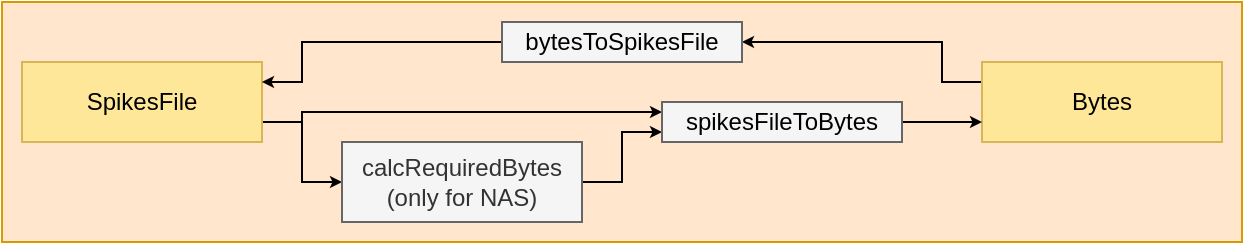<mxfile version="20.2.3" type="device"><diagram id="gbdoHG7DYoObafA8qy7z" name="Page-1"><mxGraphModel dx="2150" dy="1424" grid="1" gridSize="10" guides="1" tooltips="1" connect="1" arrows="1" fold="1" page="1" pageScale="1" pageWidth="1169" pageHeight="827" math="0" shadow="0"><root><mxCell id="0"/><mxCell id="1" parent="0"/><mxCell id="UP5ydABZrqn7t4kfzbVr-8" value="" style="rounded=0;whiteSpace=wrap;html=1;fillColor=#FFE6CC;strokeColor=#d79b00;" parent="1" vertex="1"><mxGeometry x="-10" y="-30" width="620" height="120" as="geometry"/></mxCell><mxCell id="DDIJdtxQdHWT2jNe6j0p-18" style="edgeStyle=orthogonalEdgeStyle;rounded=0;orthogonalLoop=1;jettySize=auto;html=1;exitX=1;exitY=0.75;exitDx=0;exitDy=0;entryX=0;entryY=0.5;entryDx=0;entryDy=0;endSize=3;" edge="1" parent="1" source="EBVxOFxFJdW29AptssY--1" target="DDIJdtxQdHWT2jNe6j0p-1"><mxGeometry relative="1" as="geometry"/></mxCell><mxCell id="DDIJdtxQdHWT2jNe6j0p-20" style="edgeStyle=orthogonalEdgeStyle;rounded=0;orthogonalLoop=1;jettySize=auto;html=1;exitX=1;exitY=0.75;exitDx=0;exitDy=0;entryX=0;entryY=0.25;entryDx=0;entryDy=0;endSize=3;" edge="1" parent="1" source="EBVxOFxFJdW29AptssY--1" target="DDIJdtxQdHWT2jNe6j0p-8"><mxGeometry relative="1" as="geometry"><Array as="points"><mxPoint x="140" y="30"/><mxPoint x="140" y="25"/></Array></mxGeometry></mxCell><mxCell id="EBVxOFxFJdW29AptssY--1" value="SpikesFile" style="rounded=0;whiteSpace=wrap;html=1;fillColor=#FFE799;strokeColor=#d6b656;" parent="1" vertex="1"><mxGeometry width="120" height="40" as="geometry"/></mxCell><mxCell id="DDIJdtxQdHWT2jNe6j0p-22" style="edgeStyle=orthogonalEdgeStyle;rounded=0;orthogonalLoop=1;jettySize=auto;html=1;exitX=0;exitY=0.25;exitDx=0;exitDy=0;entryX=1;entryY=0.5;entryDx=0;entryDy=0;endSize=3;" edge="1" parent="1" source="EBVxOFxFJdW29AptssY--3" target="DDIJdtxQdHWT2jNe6j0p-9"><mxGeometry relative="1" as="geometry"><Array as="points"><mxPoint x="460" y="10"/><mxPoint x="460" y="-10"/></Array></mxGeometry></mxCell><mxCell id="EBVxOFxFJdW29AptssY--3" value="Bytes" style="rounded=0;whiteSpace=wrap;html=1;fillColor=#FFE799;strokeColor=#d6b656;" parent="1" vertex="1"><mxGeometry x="480" width="120" height="40" as="geometry"/></mxCell><mxCell id="DDIJdtxQdHWT2jNe6j0p-21" style="edgeStyle=orthogonalEdgeStyle;rounded=0;orthogonalLoop=1;jettySize=auto;html=1;exitX=1;exitY=0.5;exitDx=0;exitDy=0;entryX=0;entryY=0.75;entryDx=0;entryDy=0;endSize=3;" edge="1" parent="1" source="DDIJdtxQdHWT2jNe6j0p-1" target="DDIJdtxQdHWT2jNe6j0p-8"><mxGeometry relative="1" as="geometry"/></mxCell><mxCell id="DDIJdtxQdHWT2jNe6j0p-1" value="calcRequiredBytes&lt;br&gt;(only for NAS)" style="rounded=0;whiteSpace=wrap;html=1;fillColor=#f5f5f5;strokeColor=#666666;fontColor=#333333;" vertex="1" parent="1"><mxGeometry x="160" y="40" width="120" height="40" as="geometry"/></mxCell><mxCell id="DDIJdtxQdHWT2jNe6j0p-15" style="edgeStyle=orthogonalEdgeStyle;rounded=0;orthogonalLoop=1;jettySize=auto;html=1;exitX=1;exitY=0.5;exitDx=0;exitDy=0;entryX=0;entryY=0.75;entryDx=0;entryDy=0;endSize=3;" edge="1" parent="1" source="DDIJdtxQdHWT2jNe6j0p-8" target="EBVxOFxFJdW29AptssY--3"><mxGeometry relative="1" as="geometry"/></mxCell><mxCell id="DDIJdtxQdHWT2jNe6j0p-8" value="&lt;span style=&quot;color: rgb(0, 0, 0);&quot;&gt;spikesFileToBytes&lt;/span&gt;" style="rounded=0;whiteSpace=wrap;html=1;fillColor=#f5f5f5;strokeColor=#666666;fontColor=#333333;" vertex="1" parent="1"><mxGeometry x="320" y="20" width="120" height="20" as="geometry"/></mxCell><mxCell id="DDIJdtxQdHWT2jNe6j0p-23" style="edgeStyle=orthogonalEdgeStyle;rounded=0;orthogonalLoop=1;jettySize=auto;html=1;exitX=0;exitY=0.5;exitDx=0;exitDy=0;entryX=1;entryY=0.25;entryDx=0;entryDy=0;endSize=3;" edge="1" parent="1" source="DDIJdtxQdHWT2jNe6j0p-9" target="EBVxOFxFJdW29AptssY--1"><mxGeometry relative="1" as="geometry"><Array as="points"><mxPoint x="140" y="-10"/><mxPoint x="140" y="10"/></Array></mxGeometry></mxCell><mxCell id="DDIJdtxQdHWT2jNe6j0p-9" value="&lt;span style=&quot;color: rgb(0, 0, 0);&quot;&gt;bytesToSpikesFile&lt;/span&gt;" style="rounded=0;whiteSpace=wrap;html=1;fillColor=#f5f5f5;strokeColor=#666666;fontColor=#333333;" vertex="1" parent="1"><mxGeometry x="240" y="-20" width="120" height="20" as="geometry"/></mxCell></root></mxGraphModel></diagram></mxfile>